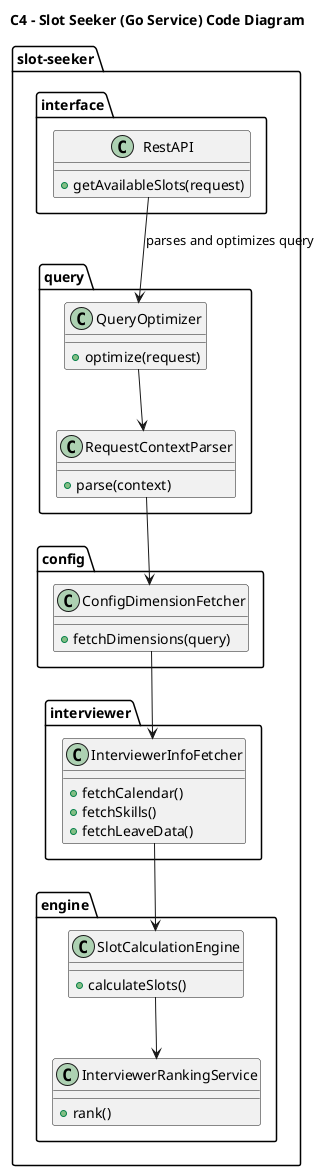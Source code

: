 @startuml
allowmixing

skinparam componentStyle rectangle

title C4 – Slot Seeker (Go Service) Code Diagram

package "slot-seeker" {

  package "interface" {
    class RestAPI {
      +getAvailableSlots(request)
    }
  }

  package "query" {
    class QueryOptimizer {
      +optimize(request)
    }

    class RequestContextParser {
      +parse(context)
    }
  }

  package "config" {
    class ConfigDimensionFetcher {
      +fetchDimensions(query)
    }
  }

  package "interviewer" {
    class InterviewerInfoFetcher {
      +fetchCalendar()
      +fetchSkills()
      +fetchLeaveData()
    }
  }

  package "engine" {
    class SlotCalculationEngine {
      +calculateSlots()
    }

    class InterviewerRankingService {
      +rank()
    }
  }
}

' Internal wiring
RestAPI --> QueryOptimizer : parses and optimizes query
QueryOptimizer --> RequestContextParser
RequestContextParser --> ConfigDimensionFetcher
ConfigDimensionFetcher --> InterviewerInfoFetcher
InterviewerInfoFetcher --> SlotCalculationEngine
SlotCalculationEngine --> InterviewerRankingService

@enduml

